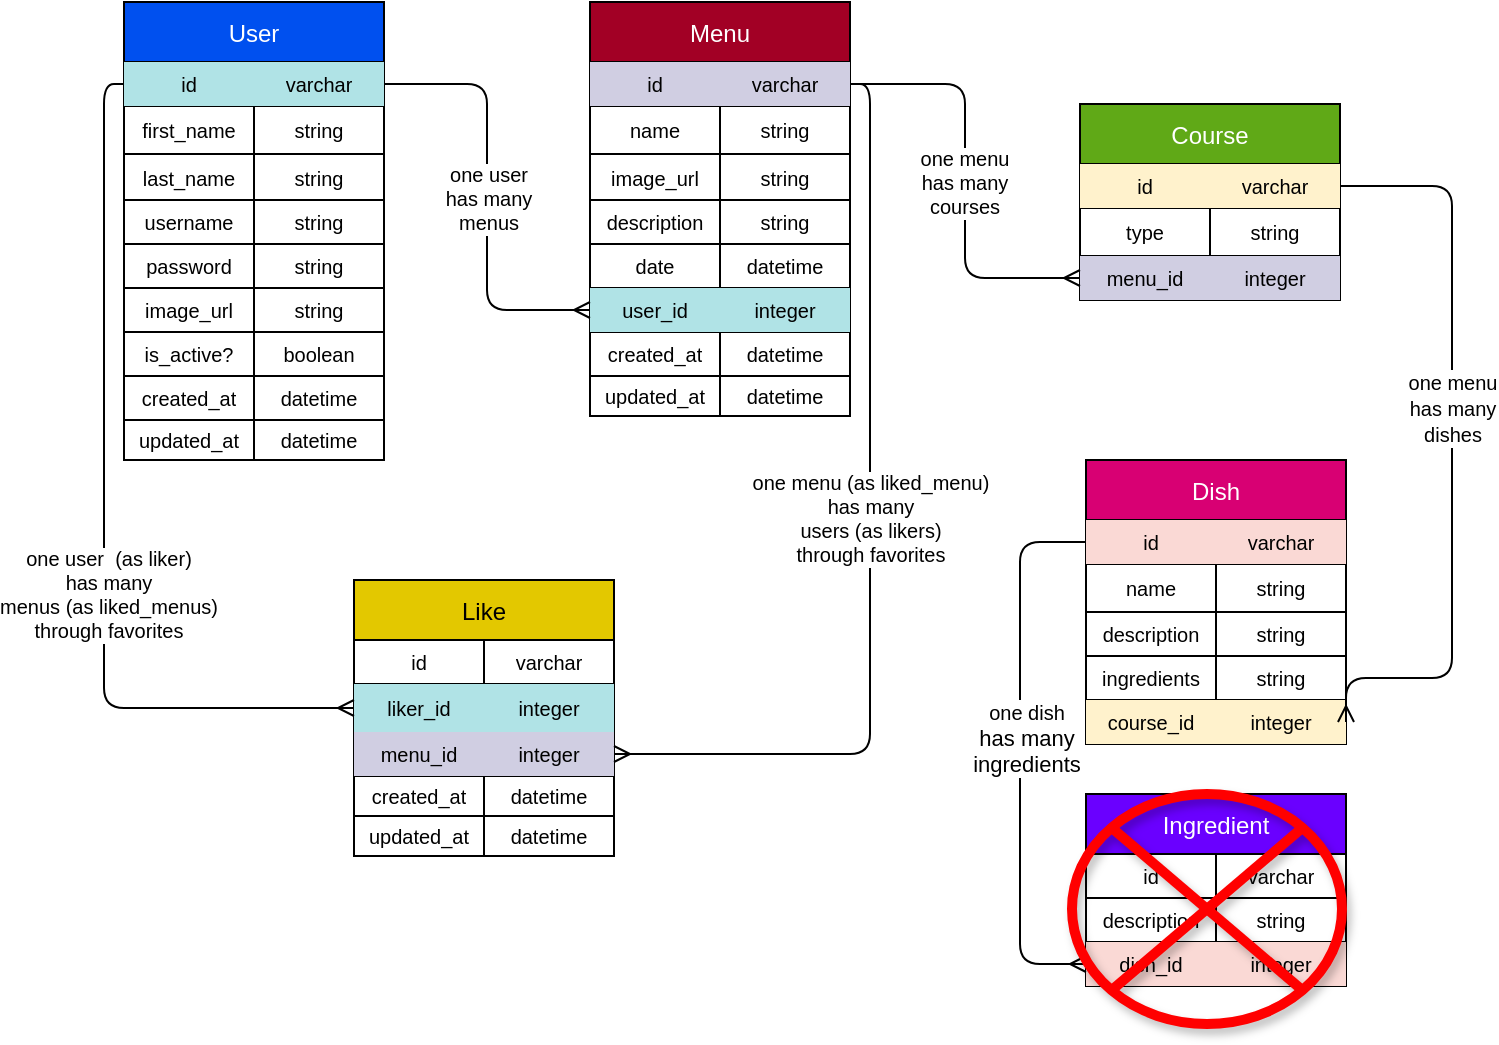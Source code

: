 <mxfile>
    <diagram id="06Bzt5o1KK_x6JrnfmLR" name="Page-1">
        <mxGraphModel dx="1258" dy="1542" grid="0" gridSize="10" guides="1" tooltips="1" connect="1" arrows="1" fold="1" page="1" pageScale="1" pageWidth="850" pageHeight="1100" background="#FFFFFF" math="0" shadow="0">
            <root>
                <mxCell id="0"/>
                <mxCell id="1" parent="0"/>
                <mxCell id="26" value="User" style="shape=table;startSize=30;container=1;collapsible=0;childLayout=tableLayout;strokeWidth=1;strokeColor=#000000;fillColor=#0050ef;fontColor=#ffffff;" parent="1" vertex="1">
                    <mxGeometry x="-11" y="-22" width="130" height="229" as="geometry"/>
                </mxCell>
                <mxCell id="27" value="" style="shape=partialRectangle;collapsible=0;dropTarget=0;pointerEvents=0;fillColor=none;top=0;left=0;bottom=0;right=0;points=[[0,0.5],[1,0.5]];portConstraint=eastwest;" parent="26" vertex="1">
                    <mxGeometry y="30" width="130" height="22" as="geometry"/>
                </mxCell>
                <mxCell id="28" value="&lt;font style=&quot;font-size: 10px;&quot;&gt;id&lt;/font&gt;" style="shape=partialRectangle;html=1;whiteSpace=wrap;connectable=0;overflow=hidden;fillColor=#b0e3e6;top=0;left=0;bottom=0;right=0;pointerEvents=1;fontSize=10;strokeColor=#0e8088;fontColor=#000000;" parent="27" vertex="1">
                    <mxGeometry width="65" height="22" as="geometry">
                        <mxRectangle width="65" height="22" as="alternateBounds"/>
                    </mxGeometry>
                </mxCell>
                <mxCell id="29" value="&lt;font style=&quot;font-size: 10px;&quot;&gt;varchar&lt;/font&gt;" style="shape=partialRectangle;html=1;whiteSpace=wrap;connectable=0;overflow=hidden;fillColor=#b0e3e6;top=0;left=0;bottom=0;right=0;pointerEvents=1;fontSize=10;strokeColor=#0e8088;fontColor=#000000;" parent="27" vertex="1">
                    <mxGeometry x="65" width="65" height="22" as="geometry">
                        <mxRectangle width="65" height="22" as="alternateBounds"/>
                    </mxGeometry>
                </mxCell>
                <mxCell id="30" value="" style="shape=partialRectangle;collapsible=0;dropTarget=0;pointerEvents=0;fillColor=none;top=0;left=0;bottom=0;right=0;points=[[0,0.5],[1,0.5]];portConstraint=eastwest;" parent="26" vertex="1">
                    <mxGeometry y="52" width="130" height="24" as="geometry"/>
                </mxCell>
                <mxCell id="31" value="first_name" style="shape=partialRectangle;html=1;whiteSpace=wrap;connectable=0;overflow=hidden;fillColor=none;top=0;left=0;bottom=0;right=0;pointerEvents=1;fontColor=#000000;fontSize=10;" parent="30" vertex="1">
                    <mxGeometry width="65" height="24" as="geometry">
                        <mxRectangle width="65" height="24" as="alternateBounds"/>
                    </mxGeometry>
                </mxCell>
                <mxCell id="32" value="string" style="shape=partialRectangle;html=1;whiteSpace=wrap;connectable=0;overflow=hidden;fillColor=none;top=0;left=0;bottom=0;right=0;pointerEvents=1;fontColor=#000000;fontSize=10;" parent="30" vertex="1">
                    <mxGeometry x="65" width="65" height="24" as="geometry">
                        <mxRectangle width="65" height="24" as="alternateBounds"/>
                    </mxGeometry>
                </mxCell>
                <mxCell id="33" value="" style="shape=partialRectangle;collapsible=0;dropTarget=0;pointerEvents=0;fillColor=none;top=0;left=0;bottom=0;right=0;points=[[0,0.5],[1,0.5]];portConstraint=eastwest;" parent="26" vertex="1">
                    <mxGeometry y="76" width="130" height="23" as="geometry"/>
                </mxCell>
                <mxCell id="34" value="last_name" style="shape=partialRectangle;html=1;whiteSpace=wrap;connectable=0;overflow=hidden;fillColor=none;top=0;left=0;bottom=0;right=0;pointerEvents=1;fontSize=10;fontColor=#000000;" parent="33" vertex="1">
                    <mxGeometry width="65" height="23" as="geometry">
                        <mxRectangle width="65" height="23" as="alternateBounds"/>
                    </mxGeometry>
                </mxCell>
                <mxCell id="35" value="string" style="shape=partialRectangle;html=1;whiteSpace=wrap;connectable=0;overflow=hidden;fillColor=none;top=0;left=0;bottom=0;right=0;pointerEvents=1;fontSize=10;fontColor=#000000;" parent="33" vertex="1">
                    <mxGeometry x="65" width="65" height="23" as="geometry">
                        <mxRectangle width="65" height="23" as="alternateBounds"/>
                    </mxGeometry>
                </mxCell>
                <mxCell id="36" value="" style="shape=partialRectangle;collapsible=0;dropTarget=0;pointerEvents=0;fillColor=none;top=0;left=0;bottom=0;right=0;points=[[0,0.5],[1,0.5]];portConstraint=eastwest;" parent="26" vertex="1">
                    <mxGeometry y="99" width="130" height="22" as="geometry"/>
                </mxCell>
                <mxCell id="37" value="username" style="shape=partialRectangle;html=1;whiteSpace=wrap;connectable=0;overflow=hidden;fillColor=none;top=0;left=0;bottom=0;right=0;pointerEvents=1;fontSize=10;fontColor=#000000;" parent="36" vertex="1">
                    <mxGeometry width="65" height="22" as="geometry">
                        <mxRectangle width="65" height="22" as="alternateBounds"/>
                    </mxGeometry>
                </mxCell>
                <mxCell id="38" value="string" style="shape=partialRectangle;html=1;whiteSpace=wrap;connectable=0;overflow=hidden;fillColor=none;top=0;left=0;bottom=0;right=0;pointerEvents=1;fontSize=10;fontColor=#000000;" parent="36" vertex="1">
                    <mxGeometry x="65" width="65" height="22" as="geometry">
                        <mxRectangle width="65" height="22" as="alternateBounds"/>
                    </mxGeometry>
                </mxCell>
                <mxCell id="40" style="shape=partialRectangle;collapsible=0;dropTarget=0;pointerEvents=0;fillColor=none;top=0;left=0;bottom=0;right=0;points=[[0,0.5],[1,0.5]];portConstraint=eastwest;" parent="26" vertex="1">
                    <mxGeometry y="121" width="130" height="22" as="geometry"/>
                </mxCell>
                <mxCell id="41" value="password" style="shape=partialRectangle;html=1;whiteSpace=wrap;connectable=0;overflow=hidden;fillColor=none;top=0;left=0;bottom=0;right=0;pointerEvents=1;fontSize=10;fontColor=#000000;" parent="40" vertex="1">
                    <mxGeometry width="65" height="22" as="geometry">
                        <mxRectangle width="65" height="22" as="alternateBounds"/>
                    </mxGeometry>
                </mxCell>
                <mxCell id="42" value="string" style="shape=partialRectangle;html=1;whiteSpace=wrap;connectable=0;overflow=hidden;fillColor=none;top=0;left=0;bottom=0;right=0;pointerEvents=1;fontSize=10;fontColor=#000000;" parent="40" vertex="1">
                    <mxGeometry x="65" width="65" height="22" as="geometry">
                        <mxRectangle width="65" height="22" as="alternateBounds"/>
                    </mxGeometry>
                </mxCell>
                <mxCell id="44" style="shape=partialRectangle;collapsible=0;dropTarget=0;pointerEvents=0;fillColor=none;top=0;left=0;bottom=0;right=0;points=[[0,0.5],[1,0.5]];portConstraint=eastwest;" parent="26" vertex="1">
                    <mxGeometry y="143" width="130" height="22" as="geometry"/>
                </mxCell>
                <mxCell id="45" value="image_url" style="shape=partialRectangle;html=1;whiteSpace=wrap;connectable=0;overflow=hidden;fillColor=none;top=0;left=0;bottom=0;right=0;pointerEvents=1;fontSize=10;fontColor=#000000;" parent="44" vertex="1">
                    <mxGeometry width="65" height="22" as="geometry">
                        <mxRectangle width="65" height="22" as="alternateBounds"/>
                    </mxGeometry>
                </mxCell>
                <mxCell id="46" value="string" style="shape=partialRectangle;html=1;whiteSpace=wrap;connectable=0;overflow=hidden;fillColor=none;top=0;left=0;bottom=0;right=0;pointerEvents=1;fontSize=10;fontColor=#000000;" parent="44" vertex="1">
                    <mxGeometry x="65" width="65" height="22" as="geometry">
                        <mxRectangle width="65" height="22" as="alternateBounds"/>
                    </mxGeometry>
                </mxCell>
                <mxCell id="47" style="shape=partialRectangle;collapsible=0;dropTarget=0;pointerEvents=0;fillColor=none;top=0;left=0;bottom=0;right=0;points=[[0,0.5],[1,0.5]];portConstraint=eastwest;" parent="26" vertex="1">
                    <mxGeometry y="165" width="130" height="22" as="geometry"/>
                </mxCell>
                <mxCell id="48" value="is_active?" style="shape=partialRectangle;html=1;whiteSpace=wrap;connectable=0;overflow=hidden;fillColor=none;top=0;left=0;bottom=0;right=0;pointerEvents=1;fontSize=10;fontColor=#000000;" parent="47" vertex="1">
                    <mxGeometry width="65" height="22" as="geometry">
                        <mxRectangle width="65" height="22" as="alternateBounds"/>
                    </mxGeometry>
                </mxCell>
                <mxCell id="49" value="boolean" style="shape=partialRectangle;html=1;whiteSpace=wrap;connectable=0;overflow=hidden;fillColor=none;top=0;left=0;bottom=0;right=0;pointerEvents=1;fontSize=10;fontColor=#000000;" parent="47" vertex="1">
                    <mxGeometry x="65" width="65" height="22" as="geometry">
                        <mxRectangle width="65" height="22" as="alternateBounds"/>
                    </mxGeometry>
                </mxCell>
                <mxCell id="50" style="shape=partialRectangle;collapsible=0;dropTarget=0;pointerEvents=0;fillColor=none;top=0;left=0;bottom=0;right=0;points=[[0,0.5],[1,0.5]];portConstraint=eastwest;" parent="26" vertex="1">
                    <mxGeometry y="187" width="130" height="22" as="geometry"/>
                </mxCell>
                <mxCell id="51" value="created_at" style="shape=partialRectangle;html=1;whiteSpace=wrap;connectable=0;overflow=hidden;fillColor=none;top=0;left=0;bottom=0;right=0;pointerEvents=1;fontSize=10;fontColor=#000000;" parent="50" vertex="1">
                    <mxGeometry width="65" height="22" as="geometry">
                        <mxRectangle width="65" height="22" as="alternateBounds"/>
                    </mxGeometry>
                </mxCell>
                <mxCell id="52" value="datetime" style="shape=partialRectangle;html=1;whiteSpace=wrap;connectable=0;overflow=hidden;fillColor=none;top=0;left=0;bottom=0;right=0;pointerEvents=1;fontSize=10;fontColor=#000000;" parent="50" vertex="1">
                    <mxGeometry x="65" width="65" height="22" as="geometry">
                        <mxRectangle width="65" height="22" as="alternateBounds"/>
                    </mxGeometry>
                </mxCell>
                <mxCell id="53" style="shape=partialRectangle;collapsible=0;dropTarget=0;pointerEvents=0;fillColor=none;top=0;left=0;bottom=0;right=0;points=[[0,0.5],[1,0.5]];portConstraint=eastwest;" parent="26" vertex="1">
                    <mxGeometry y="209" width="130" height="20" as="geometry"/>
                </mxCell>
                <mxCell id="54" value="updated_at" style="shape=partialRectangle;html=1;whiteSpace=wrap;connectable=0;overflow=hidden;fillColor=none;top=0;left=0;bottom=0;right=0;pointerEvents=1;fontSize=10;fontColor=#000000;" parent="53" vertex="1">
                    <mxGeometry width="65" height="20" as="geometry">
                        <mxRectangle width="65" height="20" as="alternateBounds"/>
                    </mxGeometry>
                </mxCell>
                <mxCell id="55" value="datetime" style="shape=partialRectangle;html=1;whiteSpace=wrap;connectable=0;overflow=hidden;fillColor=none;top=0;left=0;bottom=0;right=0;pointerEvents=1;fontSize=10;fontColor=#000000;" parent="53" vertex="1">
                    <mxGeometry x="65" width="65" height="20" as="geometry">
                        <mxRectangle width="65" height="20" as="alternateBounds"/>
                    </mxGeometry>
                </mxCell>
                <mxCell id="56" value="Menu" style="shape=table;startSize=30;container=1;collapsible=0;childLayout=tableLayout;strokeWidth=1;strokeColor=#000000;fillColor=#a20025;fontColor=#ffffff;" parent="1" vertex="1">
                    <mxGeometry x="222" y="-22" width="130" height="207" as="geometry"/>
                </mxCell>
                <mxCell id="57" value="" style="shape=partialRectangle;collapsible=0;dropTarget=0;pointerEvents=0;fillColor=none;top=0;left=0;bottom=0;right=0;points=[[0,0.5],[1,0.5]];portConstraint=eastwest;" parent="56" vertex="1">
                    <mxGeometry y="30" width="130" height="22" as="geometry"/>
                </mxCell>
                <mxCell id="58" value="&lt;font style=&quot;font-size: 10px;&quot;&gt;id&lt;/font&gt;" style="shape=partialRectangle;html=1;whiteSpace=wrap;connectable=0;overflow=hidden;fillColor=#d0cee2;top=0;left=0;bottom=0;right=0;pointerEvents=1;fontSize=10;strokeColor=#000000;fontColor=#000000;" parent="57" vertex="1">
                    <mxGeometry width="65" height="22" as="geometry">
                        <mxRectangle width="65" height="22" as="alternateBounds"/>
                    </mxGeometry>
                </mxCell>
                <mxCell id="59" value="&lt;font style=&quot;font-size: 10px;&quot;&gt;varchar&lt;/font&gt;" style="shape=partialRectangle;html=1;whiteSpace=wrap;connectable=0;overflow=hidden;fillColor=#d0cee2;top=0;left=0;bottom=0;right=0;pointerEvents=1;fontSize=10;strokeColor=#000000;fontColor=#000000;" parent="57" vertex="1">
                    <mxGeometry x="65" width="65" height="22" as="geometry">
                        <mxRectangle width="65" height="22" as="alternateBounds"/>
                    </mxGeometry>
                </mxCell>
                <mxCell id="60" value="" style="shape=partialRectangle;collapsible=0;dropTarget=0;pointerEvents=0;fillColor=none;top=0;left=0;bottom=0;right=0;points=[[0,0.5],[1,0.5]];portConstraint=eastwest;" parent="56" vertex="1">
                    <mxGeometry y="52" width="130" height="24" as="geometry"/>
                </mxCell>
                <mxCell id="61" value="name" style="shape=partialRectangle;html=1;whiteSpace=wrap;connectable=0;overflow=hidden;fillColor=none;top=0;left=0;bottom=0;right=0;pointerEvents=1;fontColor=#000000;fontSize=10;" parent="60" vertex="1">
                    <mxGeometry width="65" height="24" as="geometry">
                        <mxRectangle width="65" height="24" as="alternateBounds"/>
                    </mxGeometry>
                </mxCell>
                <mxCell id="62" value="string" style="shape=partialRectangle;html=1;whiteSpace=wrap;connectable=0;overflow=hidden;fillColor=none;top=0;left=0;bottom=0;right=0;pointerEvents=1;fontColor=#000000;fontSize=10;" parent="60" vertex="1">
                    <mxGeometry x="65" width="65" height="24" as="geometry">
                        <mxRectangle width="65" height="24" as="alternateBounds"/>
                    </mxGeometry>
                </mxCell>
                <mxCell id="63" value="" style="shape=partialRectangle;collapsible=0;dropTarget=0;pointerEvents=0;fillColor=none;top=0;left=0;bottom=0;right=0;points=[[0,0.5],[1,0.5]];portConstraint=eastwest;" parent="56" vertex="1">
                    <mxGeometry y="76" width="130" height="23" as="geometry"/>
                </mxCell>
                <mxCell id="64" value="image_url" style="shape=partialRectangle;html=1;whiteSpace=wrap;connectable=0;overflow=hidden;fillColor=none;top=0;left=0;bottom=0;right=0;pointerEvents=1;fontSize=10;fontColor=#000000;" parent="63" vertex="1">
                    <mxGeometry width="65" height="23" as="geometry">
                        <mxRectangle width="65" height="23" as="alternateBounds"/>
                    </mxGeometry>
                </mxCell>
                <mxCell id="65" value="string" style="shape=partialRectangle;html=1;whiteSpace=wrap;connectable=0;overflow=hidden;fillColor=none;top=0;left=0;bottom=0;right=0;pointerEvents=1;fontSize=10;fontColor=#000000;" parent="63" vertex="1">
                    <mxGeometry x="65" width="65" height="23" as="geometry">
                        <mxRectangle width="65" height="23" as="alternateBounds"/>
                    </mxGeometry>
                </mxCell>
                <mxCell id="66" value="" style="shape=partialRectangle;collapsible=0;dropTarget=0;pointerEvents=0;fillColor=none;top=0;left=0;bottom=0;right=0;points=[[0,0.5],[1,0.5]];portConstraint=eastwest;" parent="56" vertex="1">
                    <mxGeometry y="99" width="130" height="22" as="geometry"/>
                </mxCell>
                <mxCell id="67" value="description" style="shape=partialRectangle;html=1;whiteSpace=wrap;connectable=0;overflow=hidden;fillColor=none;top=0;left=0;bottom=0;right=0;pointerEvents=1;fontSize=10;fontColor=#000000;" parent="66" vertex="1">
                    <mxGeometry width="65" height="22" as="geometry">
                        <mxRectangle width="65" height="22" as="alternateBounds"/>
                    </mxGeometry>
                </mxCell>
                <mxCell id="68" value="string" style="shape=partialRectangle;html=1;whiteSpace=wrap;connectable=0;overflow=hidden;fillColor=none;top=0;left=0;bottom=0;right=0;pointerEvents=1;fontSize=10;fontColor=#000000;" parent="66" vertex="1">
                    <mxGeometry x="65" width="65" height="22" as="geometry">
                        <mxRectangle width="65" height="22" as="alternateBounds"/>
                    </mxGeometry>
                </mxCell>
                <mxCell id="72" style="shape=partialRectangle;collapsible=0;dropTarget=0;pointerEvents=0;fillColor=none;top=0;left=0;bottom=0;right=0;points=[[0,0.5],[1,0.5]];portConstraint=eastwest;" parent="56" vertex="1">
                    <mxGeometry y="121" width="130" height="22" as="geometry"/>
                </mxCell>
                <mxCell id="73" value="date" style="shape=partialRectangle;html=1;whiteSpace=wrap;connectable=0;overflow=hidden;fillColor=none;top=0;left=0;bottom=0;right=0;pointerEvents=1;fontSize=10;fontColor=#000000;" parent="72" vertex="1">
                    <mxGeometry width="65" height="22" as="geometry">
                        <mxRectangle width="65" height="22" as="alternateBounds"/>
                    </mxGeometry>
                </mxCell>
                <mxCell id="74" value="datetime" style="shape=partialRectangle;html=1;whiteSpace=wrap;connectable=0;overflow=hidden;fillColor=none;top=0;left=0;bottom=0;right=0;pointerEvents=1;fontSize=10;fontColor=#000000;" parent="72" vertex="1">
                    <mxGeometry x="65" width="65" height="22" as="geometry">
                        <mxRectangle width="65" height="22" as="alternateBounds"/>
                    </mxGeometry>
                </mxCell>
                <mxCell id="75" style="shape=partialRectangle;collapsible=0;dropTarget=0;pointerEvents=0;fillColor=none;top=0;left=0;bottom=0;right=0;points=[[0,0.5],[1,0.5]];portConstraint=eastwest;" parent="56" vertex="1">
                    <mxGeometry y="143" width="130" height="22" as="geometry"/>
                </mxCell>
                <mxCell id="76" value="user_id" style="shape=partialRectangle;html=1;whiteSpace=wrap;connectable=0;overflow=hidden;fillColor=#b0e3e6;top=0;left=0;bottom=0;right=0;pointerEvents=1;fontSize=10;strokeColor=#000000;fontColor=#000000;" parent="75" vertex="1">
                    <mxGeometry width="65" height="22" as="geometry">
                        <mxRectangle width="65" height="22" as="alternateBounds"/>
                    </mxGeometry>
                </mxCell>
                <mxCell id="77" value="integer" style="shape=partialRectangle;html=1;whiteSpace=wrap;connectable=0;overflow=hidden;fillColor=#b0e3e6;top=0;left=0;bottom=0;right=0;pointerEvents=1;fontSize=10;strokeColor=#000000;fontColor=#000000;" parent="75" vertex="1">
                    <mxGeometry x="65" width="65" height="22" as="geometry">
                        <mxRectangle width="65" height="22" as="alternateBounds"/>
                    </mxGeometry>
                </mxCell>
                <mxCell id="78" style="shape=partialRectangle;collapsible=0;dropTarget=0;pointerEvents=0;fillColor=none;top=0;left=0;bottom=0;right=0;points=[[0,0.5],[1,0.5]];portConstraint=eastwest;" parent="56" vertex="1">
                    <mxGeometry y="165" width="130" height="22" as="geometry"/>
                </mxCell>
                <mxCell id="79" value="created_at" style="shape=partialRectangle;html=1;whiteSpace=wrap;connectable=0;overflow=hidden;fillColor=none;top=0;left=0;bottom=0;right=0;pointerEvents=1;fontSize=10;fontColor=#000000;" parent="78" vertex="1">
                    <mxGeometry width="65" height="22" as="geometry">
                        <mxRectangle width="65" height="22" as="alternateBounds"/>
                    </mxGeometry>
                </mxCell>
                <mxCell id="80" value="datetime" style="shape=partialRectangle;html=1;whiteSpace=wrap;connectable=0;overflow=hidden;fillColor=none;top=0;left=0;bottom=0;right=0;pointerEvents=1;fontSize=10;fontColor=#000000;" parent="78" vertex="1">
                    <mxGeometry x="65" width="65" height="22" as="geometry">
                        <mxRectangle width="65" height="22" as="alternateBounds"/>
                    </mxGeometry>
                </mxCell>
                <mxCell id="81" style="shape=partialRectangle;collapsible=0;dropTarget=0;pointerEvents=0;fillColor=none;top=0;left=0;bottom=0;right=0;points=[[0,0.5],[1,0.5]];portConstraint=eastwest;" parent="56" vertex="1">
                    <mxGeometry y="187" width="130" height="20" as="geometry"/>
                </mxCell>
                <mxCell id="82" value="updated_at" style="shape=partialRectangle;html=1;whiteSpace=wrap;connectable=0;overflow=hidden;fillColor=none;top=0;left=0;bottom=0;right=0;pointerEvents=1;fontSize=10;fontColor=#000000;" parent="81" vertex="1">
                    <mxGeometry width="65" height="20" as="geometry">
                        <mxRectangle width="65" height="20" as="alternateBounds"/>
                    </mxGeometry>
                </mxCell>
                <mxCell id="83" value="datetime" style="shape=partialRectangle;html=1;whiteSpace=wrap;connectable=0;overflow=hidden;fillColor=none;top=0;left=0;bottom=0;right=0;pointerEvents=1;fontSize=10;fontColor=#000000;" parent="81" vertex="1">
                    <mxGeometry x="65" width="65" height="20" as="geometry">
                        <mxRectangle width="65" height="20" as="alternateBounds"/>
                    </mxGeometry>
                </mxCell>
                <mxCell id="84" value="&lt;span style=&quot;font-size: 10px;&quot;&gt;one user&lt;br style=&quot;font-size: 10px;&quot;&gt;has many&lt;br style=&quot;font-size: 10px;&quot;&gt;menus&lt;/span&gt;" style="edgeStyle=orthogonalEdgeStyle;html=1;exitX=0;exitY=0.5;exitDx=0;exitDy=0;entryX=1;entryY=0.5;entryDx=0;entryDy=0;fontSize=10;fontColor=#000000;strokeColor=#000000;startArrow=ERmany;startFill=0;endArrow=none;endFill=0;labelBackgroundColor=#FFFFFF;" parent="1" source="75" target="27" edge="1">
                    <mxGeometry relative="1" as="geometry"/>
                </mxCell>
                <mxCell id="85" value="Course" style="shape=table;startSize=30;container=1;collapsible=0;childLayout=tableLayout;strokeWidth=1;strokeColor=#000000;fillColor=#60a917;fontColor=#ffffff;" parent="1" vertex="1">
                    <mxGeometry x="467" y="29" width="130" height="98" as="geometry"/>
                </mxCell>
                <mxCell id="86" value="" style="shape=partialRectangle;collapsible=0;dropTarget=0;pointerEvents=0;fillColor=none;top=0;left=0;bottom=0;right=0;points=[[0,0.5],[1,0.5]];portConstraint=eastwest;" parent="85" vertex="1">
                    <mxGeometry y="30" width="130" height="22" as="geometry"/>
                </mxCell>
                <mxCell id="87" value="&lt;font style=&quot;font-size: 10px;&quot;&gt;id&lt;/font&gt;" style="shape=partialRectangle;html=1;whiteSpace=wrap;connectable=0;overflow=hidden;fillColor=#fff2cc;top=0;left=0;bottom=0;right=0;pointerEvents=1;fontSize=10;strokeColor=#000000;fontColor=#000000;" parent="86" vertex="1">
                    <mxGeometry width="65" height="22" as="geometry">
                        <mxRectangle width="65" height="22" as="alternateBounds"/>
                    </mxGeometry>
                </mxCell>
                <mxCell id="88" value="&lt;font style=&quot;font-size: 10px;&quot;&gt;varchar&lt;/font&gt;" style="shape=partialRectangle;html=1;whiteSpace=wrap;connectable=0;overflow=hidden;fillColor=#fff2cc;top=0;left=0;bottom=0;right=0;pointerEvents=1;fontSize=10;strokeColor=#000000;fontColor=#000000;" parent="86" vertex="1">
                    <mxGeometry x="65" width="65" height="22" as="geometry">
                        <mxRectangle width="65" height="22" as="alternateBounds"/>
                    </mxGeometry>
                </mxCell>
                <mxCell id="89" value="" style="shape=partialRectangle;collapsible=0;dropTarget=0;pointerEvents=0;fillColor=none;top=0;left=0;bottom=0;right=0;points=[[0,0.5],[1,0.5]];portConstraint=eastwest;" parent="85" vertex="1">
                    <mxGeometry y="52" width="130" height="24" as="geometry"/>
                </mxCell>
                <mxCell id="90" value="type" style="shape=partialRectangle;html=1;whiteSpace=wrap;connectable=0;overflow=hidden;fillColor=none;top=0;left=0;bottom=0;right=0;pointerEvents=1;fontColor=#000000;fontSize=10;" parent="89" vertex="1">
                    <mxGeometry width="65" height="24" as="geometry">
                        <mxRectangle width="65" height="24" as="alternateBounds"/>
                    </mxGeometry>
                </mxCell>
                <mxCell id="91" value="string" style="shape=partialRectangle;html=1;whiteSpace=wrap;connectable=0;overflow=hidden;fillColor=none;top=0;left=0;bottom=0;right=0;pointerEvents=1;fontColor=#000000;fontSize=10;" parent="89" vertex="1">
                    <mxGeometry x="65" width="65" height="24" as="geometry">
                        <mxRectangle width="65" height="24" as="alternateBounds"/>
                    </mxGeometry>
                </mxCell>
                <mxCell id="104" style="shape=partialRectangle;collapsible=0;dropTarget=0;pointerEvents=0;fillColor=none;top=0;left=0;bottom=0;right=0;points=[[0,0.5],[1,0.5]];portConstraint=eastwest;" parent="85" vertex="1">
                    <mxGeometry y="76" width="130" height="22" as="geometry"/>
                </mxCell>
                <mxCell id="105" value="menu_id" style="shape=partialRectangle;html=1;whiteSpace=wrap;connectable=0;overflow=hidden;fillColor=#d0cee2;top=0;left=0;bottom=0;right=0;pointerEvents=1;fontSize=10;strokeColor=#000000;fontColor=#000000;" parent="104" vertex="1">
                    <mxGeometry width="65" height="22" as="geometry">
                        <mxRectangle width="65" height="22" as="alternateBounds"/>
                    </mxGeometry>
                </mxCell>
                <mxCell id="106" value="integer" style="shape=partialRectangle;html=1;whiteSpace=wrap;connectable=0;overflow=hidden;fillColor=#d0cee2;top=0;left=0;bottom=0;right=0;pointerEvents=1;fontSize=10;strokeColor=#000000;fontColor=#000000;" parent="104" vertex="1">
                    <mxGeometry x="65" width="65" height="22" as="geometry">
                        <mxRectangle width="65" height="22" as="alternateBounds"/>
                    </mxGeometry>
                </mxCell>
                <mxCell id="113" style="edgeStyle=orthogonalEdgeStyle;html=1;exitX=0;exitY=0.5;exitDx=0;exitDy=0;entryX=1;entryY=0.5;entryDx=0;entryDy=0;fontSize=8;fontColor=#000000;startArrow=ERmany;startFill=0;endArrow=none;endFill=0;strokeColor=#000000;labelBackgroundColor=#000000;" parent="1" source="104" target="57" edge="1">
                    <mxGeometry relative="1" as="geometry"/>
                </mxCell>
                <mxCell id="114" value="&lt;span style=&quot;font-size: 10px;&quot;&gt;one menu&lt;br style=&quot;font-size: 10px;&quot;&gt;has many&lt;br style=&quot;font-size: 10px;&quot;&gt;courses&lt;/span&gt;" style="edgeLabel;html=1;align=center;verticalAlign=middle;resizable=0;points=[];fontSize=10;fontColor=#000000;labelBackgroundColor=#FFFFFF;" parent="113" vertex="1" connectable="0">
                    <mxGeometry x="-0.005" y="1" relative="1" as="geometry">
                        <mxPoint as="offset"/>
                    </mxGeometry>
                </mxCell>
                <mxCell id="118" value="Ingredient" style="shape=table;startSize=30;container=1;collapsible=0;childLayout=tableLayout;strokeWidth=1;strokeColor=#000000;fillColor=#6a00ff;fontColor=#ffffff;" parent="1" vertex="1">
                    <mxGeometry x="470" y="374" width="130" height="96" as="geometry"/>
                </mxCell>
                <mxCell id="119" value="" style="shape=partialRectangle;collapsible=0;dropTarget=0;pointerEvents=0;fillColor=none;top=0;left=0;bottom=0;right=0;points=[[0,0.5],[1,0.5]];portConstraint=eastwest;" parent="118" vertex="1">
                    <mxGeometry y="30" width="130" height="22" as="geometry"/>
                </mxCell>
                <mxCell id="120" value="&lt;font style=&quot;font-size: 10px;&quot;&gt;id&lt;/font&gt;" style="shape=partialRectangle;html=1;whiteSpace=wrap;connectable=0;overflow=hidden;fillColor=none;top=0;left=0;bottom=0;right=0;pointerEvents=1;fontColor=#000000;fontSize=10;" parent="119" vertex="1">
                    <mxGeometry width="65" height="22" as="geometry">
                        <mxRectangle width="65" height="22" as="alternateBounds"/>
                    </mxGeometry>
                </mxCell>
                <mxCell id="121" value="&lt;font style=&quot;font-size: 10px;&quot;&gt;varchar&lt;/font&gt;" style="shape=partialRectangle;html=1;whiteSpace=wrap;connectable=0;overflow=hidden;fillColor=none;top=0;left=0;bottom=0;right=0;pointerEvents=1;fontColor=#000000;fontSize=10;" parent="119" vertex="1">
                    <mxGeometry x="65" width="65" height="22" as="geometry">
                        <mxRectangle width="65" height="22" as="alternateBounds"/>
                    </mxGeometry>
                </mxCell>
                <mxCell id="125" value="" style="shape=partialRectangle;collapsible=0;dropTarget=0;pointerEvents=0;fillColor=none;top=0;left=0;bottom=0;right=0;points=[[0,0.5],[1,0.5]];portConstraint=eastwest;" parent="118" vertex="1">
                    <mxGeometry y="52" width="130" height="22" as="geometry"/>
                </mxCell>
                <mxCell id="126" value="description" style="shape=partialRectangle;html=1;whiteSpace=wrap;connectable=0;overflow=hidden;fillColor=none;top=0;left=0;bottom=0;right=0;pointerEvents=1;fontSize=10;fontColor=#000000;" parent="125" vertex="1">
                    <mxGeometry width="65" height="22" as="geometry">
                        <mxRectangle width="65" height="22" as="alternateBounds"/>
                    </mxGeometry>
                </mxCell>
                <mxCell id="127" value="string" style="shape=partialRectangle;html=1;whiteSpace=wrap;connectable=0;overflow=hidden;fillColor=none;top=0;left=0;bottom=0;right=0;pointerEvents=1;fontSize=10;fontColor=#000000;" parent="125" vertex="1">
                    <mxGeometry x="65" width="65" height="22" as="geometry">
                        <mxRectangle width="65" height="22" as="alternateBounds"/>
                    </mxGeometry>
                </mxCell>
                <mxCell id="128" style="shape=partialRectangle;collapsible=0;dropTarget=0;pointerEvents=0;fillColor=none;top=0;left=0;bottom=0;right=0;points=[[0,0.5],[1,0.5]];portConstraint=eastwest;" parent="118" vertex="1">
                    <mxGeometry y="74" width="130" height="22" as="geometry"/>
                </mxCell>
                <mxCell id="129" value="dish_id" style="shape=partialRectangle;html=1;whiteSpace=wrap;connectable=0;overflow=hidden;fillColor=#fad9d5;top=0;left=0;bottom=0;right=0;pointerEvents=1;fontSize=10;strokeColor=#000000;fontColor=#000000;" parent="128" vertex="1">
                    <mxGeometry width="65" height="22" as="geometry">
                        <mxRectangle width="65" height="22" as="alternateBounds"/>
                    </mxGeometry>
                </mxCell>
                <mxCell id="130" value="integer" style="shape=partialRectangle;html=1;whiteSpace=wrap;connectable=0;overflow=hidden;fillColor=#fad9d5;top=0;left=0;bottom=0;right=0;pointerEvents=1;fontSize=10;strokeColor=#000000;fontColor=#000000;" parent="128" vertex="1">
                    <mxGeometry x="65" width="65" height="22" as="geometry">
                        <mxRectangle width="65" height="22" as="alternateBounds"/>
                    </mxGeometry>
                </mxCell>
                <mxCell id="144" value="Like" style="shape=table;startSize=30;container=1;collapsible=0;childLayout=tableLayout;strokeWidth=1;strokeColor=#000000;fillColor=#e3c800;fontColor=#000000;" parent="1" vertex="1">
                    <mxGeometry x="104" y="267" width="130" height="138" as="geometry"/>
                </mxCell>
                <mxCell id="145" value="" style="shape=partialRectangle;collapsible=0;dropTarget=0;pointerEvents=0;fillColor=none;top=0;left=0;bottom=0;right=0;points=[[0,0.5],[1,0.5]];portConstraint=eastwest;" parent="144" vertex="1">
                    <mxGeometry y="30" width="130" height="22" as="geometry"/>
                </mxCell>
                <mxCell id="146" value="&lt;font style=&quot;font-size: 10px;&quot;&gt;id&lt;/font&gt;" style="shape=partialRectangle;html=1;whiteSpace=wrap;connectable=0;overflow=hidden;fillColor=none;top=0;left=0;bottom=0;right=0;pointerEvents=1;fontColor=#000000;fontSize=10;" parent="145" vertex="1">
                    <mxGeometry width="65" height="22" as="geometry">
                        <mxRectangle width="65" height="22" as="alternateBounds"/>
                    </mxGeometry>
                </mxCell>
                <mxCell id="147" value="&lt;font style=&quot;font-size: 10px;&quot;&gt;varchar&lt;/font&gt;" style="shape=partialRectangle;html=1;whiteSpace=wrap;connectable=0;overflow=hidden;fillColor=none;top=0;left=0;bottom=0;right=0;pointerEvents=1;fontColor=#000000;fontSize=10;" parent="145" vertex="1">
                    <mxGeometry x="65" width="65" height="22" as="geometry">
                        <mxRectangle width="65" height="22" as="alternateBounds"/>
                    </mxGeometry>
                </mxCell>
                <mxCell id="148" value="" style="shape=partialRectangle;collapsible=0;dropTarget=0;pointerEvents=0;fillColor=none;top=0;left=0;bottom=0;right=0;points=[[0,0.5],[1,0.5]];portConstraint=eastwest;" parent="144" vertex="1">
                    <mxGeometry y="52" width="130" height="24" as="geometry"/>
                </mxCell>
                <mxCell id="149" value="liker_id" style="shape=partialRectangle;html=1;whiteSpace=wrap;connectable=0;overflow=hidden;fillColor=#b0e3e6;top=0;left=0;bottom=0;right=0;pointerEvents=1;fontSize=10;strokeColor=#000000;fontColor=#000000;" parent="148" vertex="1">
                    <mxGeometry width="65" height="24" as="geometry">
                        <mxRectangle width="65" height="24" as="alternateBounds"/>
                    </mxGeometry>
                </mxCell>
                <mxCell id="150" value="integer" style="shape=partialRectangle;html=1;whiteSpace=wrap;connectable=0;overflow=hidden;fillColor=#b0e3e6;top=0;left=0;bottom=0;right=0;pointerEvents=1;fontSize=10;strokeColor=#000000;fontColor=#000000;" parent="148" vertex="1">
                    <mxGeometry x="65" width="65" height="24" as="geometry">
                        <mxRectangle width="65" height="24" as="alternateBounds"/>
                    </mxGeometry>
                </mxCell>
                <mxCell id="151" value="" style="shape=partialRectangle;collapsible=0;dropTarget=0;pointerEvents=0;fillColor=none;top=0;left=0;bottom=0;right=0;points=[[0,0.5],[1,0.5]];portConstraint=eastwest;" parent="144" vertex="1">
                    <mxGeometry y="76" width="130" height="22" as="geometry"/>
                </mxCell>
                <mxCell id="152" value="menu_id" style="shape=partialRectangle;html=1;whiteSpace=wrap;connectable=0;overflow=hidden;fillColor=#d0cee2;top=0;left=0;bottom=0;right=0;pointerEvents=1;fontSize=10;strokeColor=#56517e;fontColor=#000000;" parent="151" vertex="1">
                    <mxGeometry width="65" height="22" as="geometry">
                        <mxRectangle width="65" height="22" as="alternateBounds"/>
                    </mxGeometry>
                </mxCell>
                <mxCell id="153" value="integer" style="shape=partialRectangle;html=1;whiteSpace=wrap;connectable=0;overflow=hidden;fillColor=#d0cee2;top=0;left=0;bottom=0;right=0;pointerEvents=1;fontSize=10;strokeColor=#56517e;fontColor=#000000;" parent="151" vertex="1">
                    <mxGeometry x="65" width="65" height="22" as="geometry">
                        <mxRectangle width="65" height="22" as="alternateBounds"/>
                    </mxGeometry>
                </mxCell>
                <mxCell id="157" style="shape=partialRectangle;collapsible=0;dropTarget=0;pointerEvents=0;fillColor=none;top=0;left=0;bottom=0;right=0;points=[[0,0.5],[1,0.5]];portConstraint=eastwest;" parent="144" vertex="1">
                    <mxGeometry y="98" width="130" height="20" as="geometry"/>
                </mxCell>
                <mxCell id="158" value="created_at" style="shape=partialRectangle;html=1;whiteSpace=wrap;connectable=0;overflow=hidden;fillColor=none;top=0;left=0;bottom=0;right=0;pointerEvents=1;fontSize=10;fontColor=#000000;" parent="157" vertex="1">
                    <mxGeometry width="65" height="20" as="geometry">
                        <mxRectangle width="65" height="20" as="alternateBounds"/>
                    </mxGeometry>
                </mxCell>
                <mxCell id="159" value="datetime" style="shape=partialRectangle;html=1;whiteSpace=wrap;connectable=0;overflow=hidden;fillColor=none;top=0;left=0;bottom=0;right=0;pointerEvents=1;fontSize=10;fontColor=#000000;" parent="157" vertex="1">
                    <mxGeometry x="65" width="65" height="20" as="geometry">
                        <mxRectangle width="65" height="20" as="alternateBounds"/>
                    </mxGeometry>
                </mxCell>
                <mxCell id="162" style="shape=partialRectangle;collapsible=0;dropTarget=0;pointerEvents=0;fillColor=none;top=0;left=0;bottom=0;right=0;points=[[0,0.5],[1,0.5]];portConstraint=eastwest;" parent="144" vertex="1">
                    <mxGeometry y="118" width="130" height="20" as="geometry"/>
                </mxCell>
                <mxCell id="163" value="updated_at" style="shape=partialRectangle;html=1;whiteSpace=wrap;connectable=0;overflow=hidden;fillColor=none;top=0;left=0;bottom=0;right=0;pointerEvents=1;fontSize=10;fontColor=#000000;" parent="162" vertex="1">
                    <mxGeometry width="65" height="20" as="geometry">
                        <mxRectangle width="65" height="20" as="alternateBounds"/>
                    </mxGeometry>
                </mxCell>
                <mxCell id="164" value="datetime" style="shape=partialRectangle;html=1;whiteSpace=wrap;connectable=0;overflow=hidden;fillColor=none;top=0;left=0;bottom=0;right=0;pointerEvents=1;fontSize=10;fontColor=#000000;" parent="162" vertex="1">
                    <mxGeometry x="65" width="65" height="20" as="geometry">
                        <mxRectangle width="65" height="20" as="alternateBounds"/>
                    </mxGeometry>
                </mxCell>
                <mxCell id="166" style="edgeStyle=orthogonalEdgeStyle;html=1;exitX=0;exitY=0.5;exitDx=0;exitDy=0;labelBackgroundColor=#FFFFFF;fontSize=10;fontColor=#000000;startArrow=ERmany;startFill=0;endArrow=none;endFill=0;strokeColor=#000000;entryX=0;entryY=0.5;entryDx=0;entryDy=0;" parent="1" source="148" target="27" edge="1">
                    <mxGeometry relative="1" as="geometry">
                        <mxPoint x="120" y="-3" as="targetPoint"/>
                    </mxGeometry>
                </mxCell>
                <mxCell id="170" value="one user&amp;nbsp; (as liker)&lt;br&gt;has many&lt;br&gt;menus (as liked_menus)&lt;br&gt;through favorites" style="edgeLabel;html=1;align=center;verticalAlign=middle;resizable=0;points=[];fontSize=10;fontColor=#000000;labelBackgroundColor=#FFFFFF;" parent="166" vertex="1" connectable="0">
                    <mxGeometry x="-0.082" y="-2" relative="1" as="geometry">
                        <mxPoint y="23" as="offset"/>
                    </mxGeometry>
                </mxCell>
                <mxCell id="168" style="edgeStyle=orthogonalEdgeStyle;html=1;exitX=1;exitY=0.5;exitDx=0;exitDy=0;entryX=1;entryY=0.5;entryDx=0;entryDy=0;labelBackgroundColor=#FFFFFF;fontSize=10;fontColor=#000000;startArrow=ERmany;startFill=0;endArrow=none;endFill=0;strokeColor=#000000;" parent="1" source="151" target="57" edge="1">
                    <mxGeometry relative="1" as="geometry"/>
                </mxCell>
                <mxCell id="169" value="one menu (as liked_menu)&lt;br&gt;has many&lt;br&gt;users (as likers)&lt;br&gt;through favorites" style="edgeLabel;html=1;align=center;verticalAlign=middle;resizable=0;points=[];fontSize=10;fontColor=#000000;labelBackgroundColor=#FFFFFF;" parent="168" vertex="1" connectable="0">
                    <mxGeometry x="0.041" relative="1" as="geometry">
                        <mxPoint as="offset"/>
                    </mxGeometry>
                </mxCell>
                <mxCell id="171" value="Dish" style="shape=table;startSize=30;container=1;collapsible=0;childLayout=tableLayout;strokeWidth=1;strokeColor=#000000;fillColor=#d80073;fontColor=#ffffff;" parent="1" vertex="1">
                    <mxGeometry x="470" y="207" width="130" height="142" as="geometry"/>
                </mxCell>
                <mxCell id="172" value="" style="shape=partialRectangle;collapsible=0;dropTarget=0;pointerEvents=0;fillColor=none;top=0;left=0;bottom=0;right=0;points=[[0,0.5],[1,0.5]];portConstraint=eastwest;" parent="171" vertex="1">
                    <mxGeometry y="30" width="130" height="22" as="geometry"/>
                </mxCell>
                <mxCell id="173" value="&lt;font style=&quot;font-size: 10px;&quot;&gt;id&lt;/font&gt;" style="shape=partialRectangle;html=1;whiteSpace=wrap;connectable=0;overflow=hidden;fillColor=#fad9d5;top=0;left=0;bottom=0;right=0;pointerEvents=1;fontSize=10;strokeColor=#000000;fontColor=#000000;" parent="172" vertex="1">
                    <mxGeometry width="65" height="22" as="geometry">
                        <mxRectangle width="65" height="22" as="alternateBounds"/>
                    </mxGeometry>
                </mxCell>
                <mxCell id="174" value="&lt;font style=&quot;font-size: 10px;&quot;&gt;varchar&lt;/font&gt;" style="shape=partialRectangle;html=1;whiteSpace=wrap;connectable=0;overflow=hidden;fillColor=#fad9d5;top=0;left=0;bottom=0;right=0;pointerEvents=1;fontSize=10;strokeColor=#000000;fontColor=#000000;" parent="172" vertex="1">
                    <mxGeometry x="65" width="65" height="22" as="geometry">
                        <mxRectangle width="65" height="22" as="alternateBounds"/>
                    </mxGeometry>
                </mxCell>
                <mxCell id="175" value="" style="shape=partialRectangle;collapsible=0;dropTarget=0;pointerEvents=0;fillColor=none;top=0;left=0;bottom=0;right=0;points=[[0,0.5],[1,0.5]];portConstraint=eastwest;" parent="171" vertex="1">
                    <mxGeometry y="52" width="130" height="24" as="geometry"/>
                </mxCell>
                <mxCell id="176" value="name" style="shape=partialRectangle;html=1;whiteSpace=wrap;connectable=0;overflow=hidden;fillColor=none;top=0;left=0;bottom=0;right=0;pointerEvents=1;fontColor=#000000;fontSize=10;" parent="175" vertex="1">
                    <mxGeometry width="65" height="24" as="geometry">
                        <mxRectangle width="65" height="24" as="alternateBounds"/>
                    </mxGeometry>
                </mxCell>
                <mxCell id="177" value="string" style="shape=partialRectangle;html=1;whiteSpace=wrap;connectable=0;overflow=hidden;fillColor=none;top=0;left=0;bottom=0;right=0;pointerEvents=1;fontColor=#000000;fontSize=10;" parent="175" vertex="1">
                    <mxGeometry x="65" width="65" height="24" as="geometry">
                        <mxRectangle width="65" height="24" as="alternateBounds"/>
                    </mxGeometry>
                </mxCell>
                <mxCell id="181" style="shape=partialRectangle;collapsible=0;dropTarget=0;pointerEvents=0;fillColor=none;top=0;left=0;bottom=0;right=0;points=[[0,0.5],[1,0.5]];portConstraint=eastwest;" parent="171" vertex="1">
                    <mxGeometry y="76" width="130" height="22" as="geometry"/>
                </mxCell>
                <mxCell id="182" value="description" style="shape=partialRectangle;html=1;whiteSpace=wrap;connectable=0;overflow=hidden;fillColor=none;top=0;left=0;bottom=0;right=0;pointerEvents=1;fontSize=10;fontColor=#000000;" parent="181" vertex="1">
                    <mxGeometry width="65" height="22" as="geometry">
                        <mxRectangle width="65" height="22" as="alternateBounds"/>
                    </mxGeometry>
                </mxCell>
                <mxCell id="183" value="string" style="shape=partialRectangle;html=1;whiteSpace=wrap;connectable=0;overflow=hidden;fillColor=none;top=0;left=0;bottom=0;right=0;pointerEvents=1;fontSize=10;fontColor=#000000;" parent="181" vertex="1">
                    <mxGeometry x="65" width="65" height="22" as="geometry">
                        <mxRectangle width="65" height="22" as="alternateBounds"/>
                    </mxGeometry>
                </mxCell>
                <mxCell id="199" style="shape=partialRectangle;collapsible=0;dropTarget=0;pointerEvents=0;fillColor=none;top=0;left=0;bottom=0;right=0;points=[[0,0.5],[1,0.5]];portConstraint=eastwest;" vertex="1" parent="171">
                    <mxGeometry y="98" width="130" height="22" as="geometry"/>
                </mxCell>
                <mxCell id="200" value="ingredients" style="shape=partialRectangle;html=1;whiteSpace=wrap;connectable=0;overflow=hidden;fillColor=none;top=0;left=0;bottom=0;right=0;pointerEvents=1;fontSize=10;fontColor=#000000;" vertex="1" parent="199">
                    <mxGeometry width="65" height="22" as="geometry">
                        <mxRectangle width="65" height="22" as="alternateBounds"/>
                    </mxGeometry>
                </mxCell>
                <mxCell id="201" value="string" style="shape=partialRectangle;html=1;whiteSpace=wrap;connectable=0;overflow=hidden;fillColor=none;top=0;left=0;bottom=0;right=0;pointerEvents=1;fontSize=10;fontColor=#000000;" vertex="1" parent="199">
                    <mxGeometry x="65" width="65" height="22" as="geometry">
                        <mxRectangle width="65" height="22" as="alternateBounds"/>
                    </mxGeometry>
                </mxCell>
                <mxCell id="184" style="shape=partialRectangle;collapsible=0;dropTarget=0;pointerEvents=0;fillColor=none;top=0;left=0;bottom=0;right=0;points=[[0,0.5],[1,0.5]];portConstraint=eastwest;" parent="171" vertex="1">
                    <mxGeometry y="120" width="130" height="22" as="geometry"/>
                </mxCell>
                <mxCell id="185" value="course_id" style="shape=partialRectangle;html=1;whiteSpace=wrap;connectable=0;overflow=hidden;fillColor=#fff2cc;top=0;left=0;bottom=0;right=0;pointerEvents=1;fontSize=10;strokeColor=#d6b656;fontColor=#000000;" parent="184" vertex="1">
                    <mxGeometry width="65" height="22" as="geometry">
                        <mxRectangle width="65" height="22" as="alternateBounds"/>
                    </mxGeometry>
                </mxCell>
                <mxCell id="186" value="integer" style="shape=partialRectangle;html=1;whiteSpace=wrap;connectable=0;overflow=hidden;fillColor=#fff2cc;top=0;left=0;bottom=0;right=0;pointerEvents=1;fontSize=10;strokeColor=#d6b656;fontColor=#000000;" parent="184" vertex="1">
                    <mxGeometry x="65" width="65" height="22" as="geometry">
                        <mxRectangle width="65" height="22" as="alternateBounds"/>
                    </mxGeometry>
                </mxCell>
                <mxCell id="194" style="edgeStyle=orthogonalEdgeStyle;html=1;entryX=1;entryY=0.5;entryDx=0;entryDy=0;fontColor=#000000;strokeColor=#000000;startArrow=ERmany;startFill=0;endArrow=none;endFill=0;exitX=1;exitY=0.5;exitDx=0;exitDy=0;" parent="1" source="184" target="86" edge="1">
                    <mxGeometry relative="1" as="geometry">
                        <mxPoint x="604" y="294" as="sourcePoint"/>
                        <Array as="points">
                            <mxPoint x="653" y="316"/>
                            <mxPoint x="653" y="70"/>
                        </Array>
                    </mxGeometry>
                </mxCell>
                <mxCell id="195" value="&lt;span style=&quot;font-size: 10px&quot;&gt;one menu&lt;/span&gt;&lt;br style=&quot;font-size: 10px&quot;&gt;&lt;span style=&quot;font-size: 10px&quot;&gt;has many&lt;/span&gt;&lt;br style=&quot;font-size: 10px&quot;&gt;&lt;span style=&quot;font-size: 10px&quot;&gt;dishes&lt;br&gt;&lt;/span&gt;" style="edgeLabel;html=1;align=center;verticalAlign=middle;resizable=0;points=[];fontColor=#000000;labelBackgroundColor=#FFFFFF;" parent="194" vertex="1" connectable="0">
                    <mxGeometry x="0.113" relative="1" as="geometry">
                        <mxPoint as="offset"/>
                    </mxGeometry>
                </mxCell>
                <mxCell id="197" style="edgeStyle=orthogonalEdgeStyle;html=1;exitX=0;exitY=0.5;exitDx=0;exitDy=0;entryX=0;entryY=0.5;entryDx=0;entryDy=0;fontColor=#000000;startArrow=ERmany;startFill=0;endArrow=none;endFill=0;strokeColor=#000000;" parent="1" source="128" target="172" edge="1">
                    <mxGeometry relative="1" as="geometry">
                        <Array as="points">
                            <mxPoint x="437" y="459"/>
                            <mxPoint x="437" y="248"/>
                        </Array>
                    </mxGeometry>
                </mxCell>
                <mxCell id="198" value="&lt;span style=&quot;font-size: 10px&quot;&gt;one dish&lt;br&gt;&lt;/span&gt;has many&lt;br&gt;ingredients" style="edgeLabel;html=1;align=center;verticalAlign=middle;resizable=0;points=[];fontColor=#000000;labelBackgroundColor=#FFFFFF;" parent="197" vertex="1" connectable="0">
                    <mxGeometry x="0.057" y="-3" relative="1" as="geometry">
                        <mxPoint as="offset"/>
                    </mxGeometry>
                </mxCell>
                <mxCell id="202" value="" style="shape=sumEllipse;perimeter=ellipsePerimeter;whiteSpace=wrap;html=1;backgroundOutline=1;shadow=1;strokeColor=#FF0000;fillColor=none;strokeWidth=5;" vertex="1" parent="1">
                    <mxGeometry x="463" y="374" width="135" height="115" as="geometry"/>
                </mxCell>
            </root>
        </mxGraphModel>
    </diagram>
</mxfile>